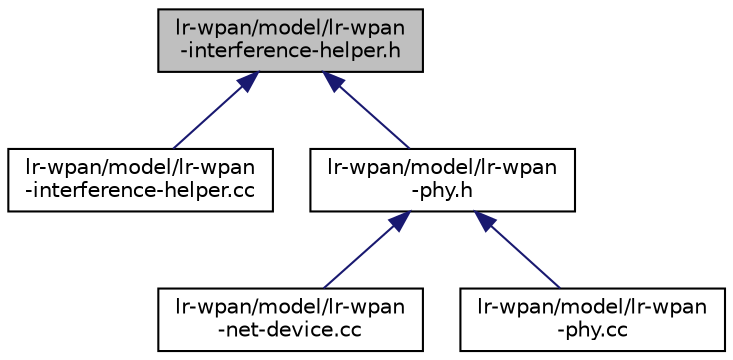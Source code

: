 digraph "lr-wpan/model/lr-wpan-interference-helper.h"
{
  edge [fontname="Helvetica",fontsize="10",labelfontname="Helvetica",labelfontsize="10"];
  node [fontname="Helvetica",fontsize="10",shape=record];
  Node1 [label="lr-wpan/model/lr-wpan\l-interference-helper.h",height=0.2,width=0.4,color="black", fillcolor="grey75", style="filled", fontcolor="black"];
  Node1 -> Node2 [dir="back",color="midnightblue",fontsize="10",style="solid"];
  Node2 [label="lr-wpan/model/lr-wpan\l-interference-helper.cc",height=0.2,width=0.4,color="black", fillcolor="white", style="filled",URL="$dd/d7b/lr-wpan-interference-helper_8cc.html"];
  Node1 -> Node3 [dir="back",color="midnightblue",fontsize="10",style="solid"];
  Node3 [label="lr-wpan/model/lr-wpan\l-phy.h",height=0.2,width=0.4,color="black", fillcolor="white", style="filled",URL="$d6/d6e/lr-wpan-phy_8h.html"];
  Node3 -> Node4 [dir="back",color="midnightblue",fontsize="10",style="solid"];
  Node4 [label="lr-wpan/model/lr-wpan\l-net-device.cc",height=0.2,width=0.4,color="black", fillcolor="white", style="filled",URL="$db/d92/lr-wpan-net-device_8cc.html"];
  Node3 -> Node5 [dir="back",color="midnightblue",fontsize="10",style="solid"];
  Node5 [label="lr-wpan/model/lr-wpan\l-phy.cc",height=0.2,width=0.4,color="black", fillcolor="white", style="filled",URL="$d4/d79/lr-wpan-phy_8cc.html"];
}
